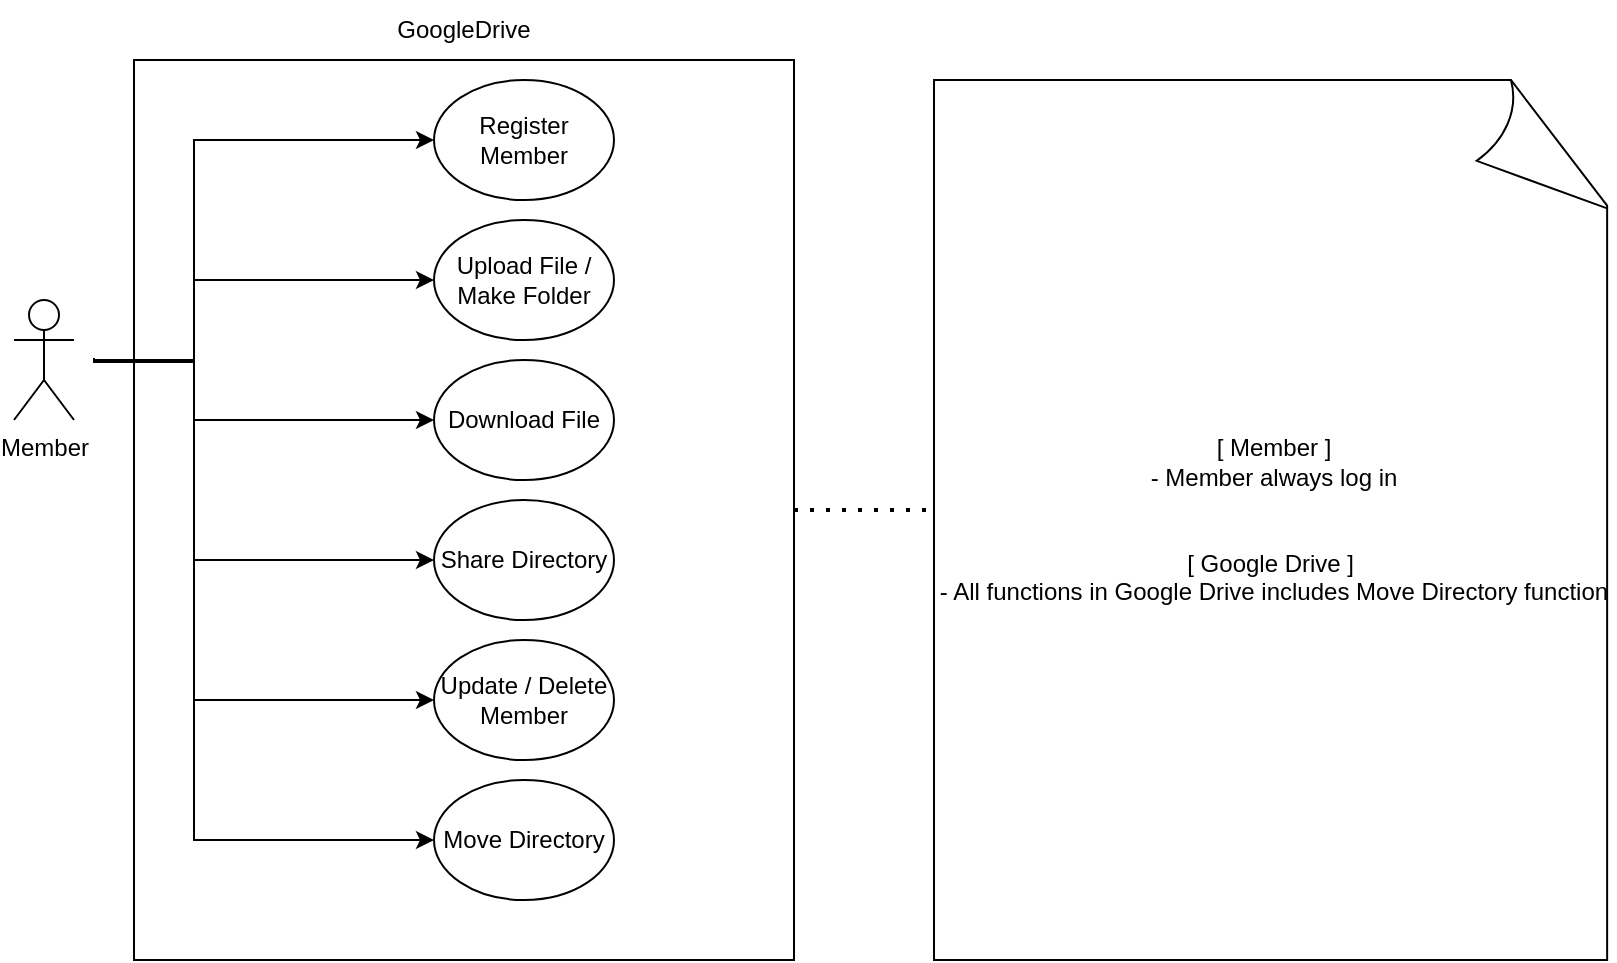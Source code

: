 <mxfile version="22.1.8" type="github">
  <diagram name="Page-1" id="HIY6HfnzrdasZDZZCejf">
    <mxGraphModel dx="1221" dy="733" grid="1" gridSize="10" guides="1" tooltips="1" connect="1" arrows="1" fold="1" page="1" pageScale="1" pageWidth="850" pageHeight="1100" math="0" shadow="0">
      <root>
        <mxCell id="0" />
        <mxCell id="1" parent="0" />
        <mxCell id="QxyZenJV8a2ze9IC9UwF-28" value="" style="rounded=0;whiteSpace=wrap;html=1;" vertex="1" parent="1">
          <mxGeometry x="90" y="40" width="330" height="450" as="geometry" />
        </mxCell>
        <mxCell id="QxyZenJV8a2ze9IC9UwF-1" value="Member" style="shape=umlActor;verticalLabelPosition=bottom;verticalAlign=top;html=1;outlineConnect=0;" vertex="1" parent="1">
          <mxGeometry x="30" y="160" width="30" height="60" as="geometry" />
        </mxCell>
        <mxCell id="QxyZenJV8a2ze9IC9UwF-5" value="Register Member" style="ellipse;whiteSpace=wrap;html=1;" vertex="1" parent="1">
          <mxGeometry x="240" y="50" width="90" height="60" as="geometry" />
        </mxCell>
        <mxCell id="QxyZenJV8a2ze9IC9UwF-10" value="Upload File / Make Folder" style="ellipse;whiteSpace=wrap;html=1;" vertex="1" parent="1">
          <mxGeometry x="240" y="120" width="90" height="60" as="geometry" />
        </mxCell>
        <mxCell id="QxyZenJV8a2ze9IC9UwF-11" value="Download File" style="ellipse;whiteSpace=wrap;html=1;" vertex="1" parent="1">
          <mxGeometry x="240" y="190" width="90" height="60" as="geometry" />
        </mxCell>
        <mxCell id="QxyZenJV8a2ze9IC9UwF-12" value="Share Directory" style="ellipse;whiteSpace=wrap;html=1;" vertex="1" parent="1">
          <mxGeometry x="240" y="260" width="90" height="60" as="geometry" />
        </mxCell>
        <mxCell id="QxyZenJV8a2ze9IC9UwF-13" value="Update / Delete Member" style="ellipse;whiteSpace=wrap;html=1;" vertex="1" parent="1">
          <mxGeometry x="240" y="330" width="90" height="60" as="geometry" />
        </mxCell>
        <mxCell id="QxyZenJV8a2ze9IC9UwF-17" value="Move Directory" style="ellipse;whiteSpace=wrap;html=1;" vertex="1" parent="1">
          <mxGeometry x="240" y="400" width="90" height="60" as="geometry" />
        </mxCell>
        <mxCell id="QxyZenJV8a2ze9IC9UwF-19" value="" style="endArrow=classic;html=1;rounded=0;edgeStyle=orthogonalEdgeStyle;" edge="1" parent="1" target="QxyZenJV8a2ze9IC9UwF-5">
          <mxGeometry width="50" height="50" relative="1" as="geometry">
            <mxPoint x="70" y="189" as="sourcePoint" />
            <mxPoint x="170" y="190" as="targetPoint" />
            <Array as="points">
              <mxPoint x="70" y="190" />
              <mxPoint x="120" y="190" />
            </Array>
          </mxGeometry>
        </mxCell>
        <mxCell id="QxyZenJV8a2ze9IC9UwF-20" value="" style="endArrow=classic;html=1;rounded=0;edgeStyle=orthogonalEdgeStyle;entryX=0;entryY=0.5;entryDx=0;entryDy=0;" edge="1" parent="1" target="QxyZenJV8a2ze9IC9UwF-10">
          <mxGeometry width="50" height="50" relative="1" as="geometry">
            <mxPoint x="70" y="189" as="sourcePoint" />
            <mxPoint x="240" y="80" as="targetPoint" />
            <Array as="points">
              <mxPoint x="70" y="190" />
              <mxPoint x="120" y="190" />
              <mxPoint x="120" y="150" />
            </Array>
          </mxGeometry>
        </mxCell>
        <mxCell id="QxyZenJV8a2ze9IC9UwF-21" value="" style="endArrow=classic;html=1;rounded=0;edgeStyle=orthogonalEdgeStyle;" edge="1" parent="1">
          <mxGeometry width="50" height="50" relative="1" as="geometry">
            <mxPoint x="70" y="189" as="sourcePoint" />
            <mxPoint x="240" y="220" as="targetPoint" />
            <Array as="points">
              <mxPoint x="70" y="190" />
              <mxPoint x="120" y="190" />
              <mxPoint x="120" y="220" />
            </Array>
          </mxGeometry>
        </mxCell>
        <mxCell id="QxyZenJV8a2ze9IC9UwF-22" value="" style="endArrow=classic;html=1;rounded=0;edgeStyle=orthogonalEdgeStyle;entryX=0;entryY=0.5;entryDx=0;entryDy=0;" edge="1" parent="1" target="QxyZenJV8a2ze9IC9UwF-12">
          <mxGeometry width="50" height="50" relative="1" as="geometry">
            <mxPoint x="70" y="190" as="sourcePoint" />
            <mxPoint x="240" y="221" as="targetPoint" />
            <Array as="points">
              <mxPoint x="70" y="191" />
              <mxPoint x="120" y="191" />
              <mxPoint x="120" y="290" />
            </Array>
          </mxGeometry>
        </mxCell>
        <mxCell id="QxyZenJV8a2ze9IC9UwF-23" value="" style="endArrow=classic;html=1;rounded=0;edgeStyle=orthogonalEdgeStyle;entryX=0;entryY=0.5;entryDx=0;entryDy=0;" edge="1" parent="1" target="QxyZenJV8a2ze9IC9UwF-13">
          <mxGeometry width="50" height="50" relative="1" as="geometry">
            <mxPoint x="70" y="190" as="sourcePoint" />
            <mxPoint x="240" y="290" as="targetPoint" />
            <Array as="points">
              <mxPoint x="70" y="191" />
              <mxPoint x="120" y="191" />
              <mxPoint x="120" y="360" />
            </Array>
          </mxGeometry>
        </mxCell>
        <mxCell id="QxyZenJV8a2ze9IC9UwF-24" value="" style="endArrow=classic;html=1;rounded=0;edgeStyle=orthogonalEdgeStyle;entryX=0;entryY=0.5;entryDx=0;entryDy=0;" edge="1" parent="1" target="QxyZenJV8a2ze9IC9UwF-17">
          <mxGeometry width="50" height="50" relative="1" as="geometry">
            <mxPoint x="70" y="190" as="sourcePoint" />
            <mxPoint x="240" y="360" as="targetPoint" />
            <Array as="points">
              <mxPoint x="70" y="191" />
              <mxPoint x="120" y="191" />
              <mxPoint x="120" y="430" />
            </Array>
          </mxGeometry>
        </mxCell>
        <mxCell id="QxyZenJV8a2ze9IC9UwF-26" value="[ Member ]&lt;br&gt;- Member always log in&lt;br&gt;&lt;br&gt;&lt;br&gt;[ Google Drive ]&amp;nbsp;&lt;br&gt;- All functions in Google Drive includes Move Directory function" style="whiteSpace=wrap;html=1;shape=mxgraph.basic.document" vertex="1" parent="1">
          <mxGeometry x="490" y="50" width="340" height="440" as="geometry" />
        </mxCell>
        <mxCell id="QxyZenJV8a2ze9IC9UwF-27" value="" style="endArrow=none;dashed=1;html=1;dashPattern=1 3;strokeWidth=2;rounded=0;edgeStyle=orthogonalEdgeStyle;exitX=1;exitY=0.5;exitDx=0;exitDy=0;" edge="1" parent="1" source="QxyZenJV8a2ze9IC9UwF-28">
          <mxGeometry width="50" height="50" relative="1" as="geometry">
            <mxPoint x="390" y="190" as="sourcePoint" />
            <mxPoint x="490" y="265" as="targetPoint" />
            <Array as="points">
              <mxPoint x="490" y="265" />
            </Array>
          </mxGeometry>
        </mxCell>
        <mxCell id="QxyZenJV8a2ze9IC9UwF-29" value="GoogleDrive" style="text;html=1;strokeColor=none;fillColor=none;align=center;verticalAlign=middle;whiteSpace=wrap;rounded=0;" vertex="1" parent="1">
          <mxGeometry x="225" y="10" width="60" height="30" as="geometry" />
        </mxCell>
      </root>
    </mxGraphModel>
  </diagram>
</mxfile>
